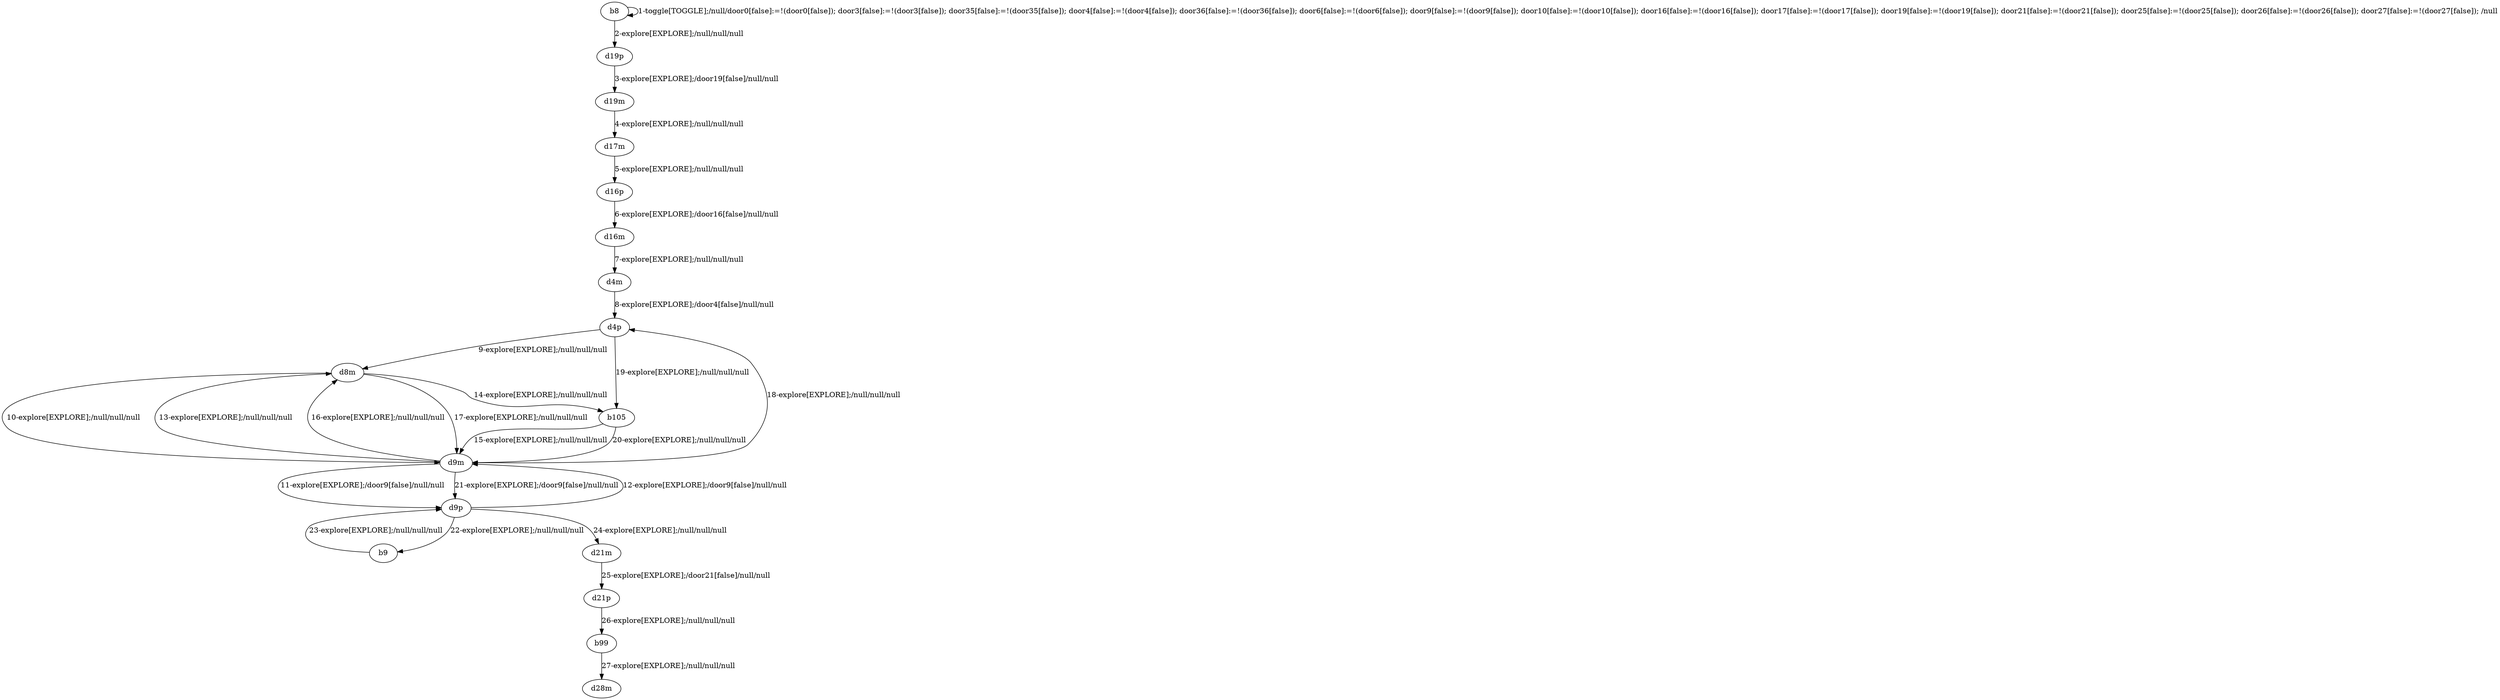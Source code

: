 # Total number of goals covered by this test: 1
# d9m --> d4p

digraph g {
"b8" -> "b8" [label = "1-toggle[TOGGLE];/null/door0[false]:=!(door0[false]); door3[false]:=!(door3[false]); door35[false]:=!(door35[false]); door4[false]:=!(door4[false]); door36[false]:=!(door36[false]); door6[false]:=!(door6[false]); door9[false]:=!(door9[false]); door10[false]:=!(door10[false]); door16[false]:=!(door16[false]); door17[false]:=!(door17[false]); door19[false]:=!(door19[false]); door21[false]:=!(door21[false]); door25[false]:=!(door25[false]); door26[false]:=!(door26[false]); door27[false]:=!(door27[false]); /null"];
"b8" -> "d19p" [label = "2-explore[EXPLORE];/null/null/null"];
"d19p" -> "d19m" [label = "3-explore[EXPLORE];/door19[false]/null/null"];
"d19m" -> "d17m" [label = "4-explore[EXPLORE];/null/null/null"];
"d17m" -> "d16p" [label = "5-explore[EXPLORE];/null/null/null"];
"d16p" -> "d16m" [label = "6-explore[EXPLORE];/door16[false]/null/null"];
"d16m" -> "d4m" [label = "7-explore[EXPLORE];/null/null/null"];
"d4m" -> "d4p" [label = "8-explore[EXPLORE];/door4[false]/null/null"];
"d4p" -> "d8m" [label = "9-explore[EXPLORE];/null/null/null"];
"d8m" -> "d9m" [label = "10-explore[EXPLORE];/null/null/null"];
"d9m" -> "d9p" [label = "11-explore[EXPLORE];/door9[false]/null/null"];
"d9p" -> "d9m" [label = "12-explore[EXPLORE];/door9[false]/null/null"];
"d9m" -> "d8m" [label = "13-explore[EXPLORE];/null/null/null"];
"d8m" -> "b105" [label = "14-explore[EXPLORE];/null/null/null"];
"b105" -> "d9m" [label = "15-explore[EXPLORE];/null/null/null"];
"d9m" -> "d8m" [label = "16-explore[EXPLORE];/null/null/null"];
"d8m" -> "d9m" [label = "17-explore[EXPLORE];/null/null/null"];
"d9m" -> "d4p" [label = "18-explore[EXPLORE];/null/null/null"];
"d4p" -> "b105" [label = "19-explore[EXPLORE];/null/null/null"];
"b105" -> "d9m" [label = "20-explore[EXPLORE];/null/null/null"];
"d9m" -> "d9p" [label = "21-explore[EXPLORE];/door9[false]/null/null"];
"d9p" -> "b9" [label = "22-explore[EXPLORE];/null/null/null"];
"b9" -> "d9p" [label = "23-explore[EXPLORE];/null/null/null"];
"d9p" -> "d21m" [label = "24-explore[EXPLORE];/null/null/null"];
"d21m" -> "d21p" [label = "25-explore[EXPLORE];/door21[false]/null/null"];
"d21p" -> "b99" [label = "26-explore[EXPLORE];/null/null/null"];
"b99" -> "d28m" [label = "27-explore[EXPLORE];/null/null/null"];
}